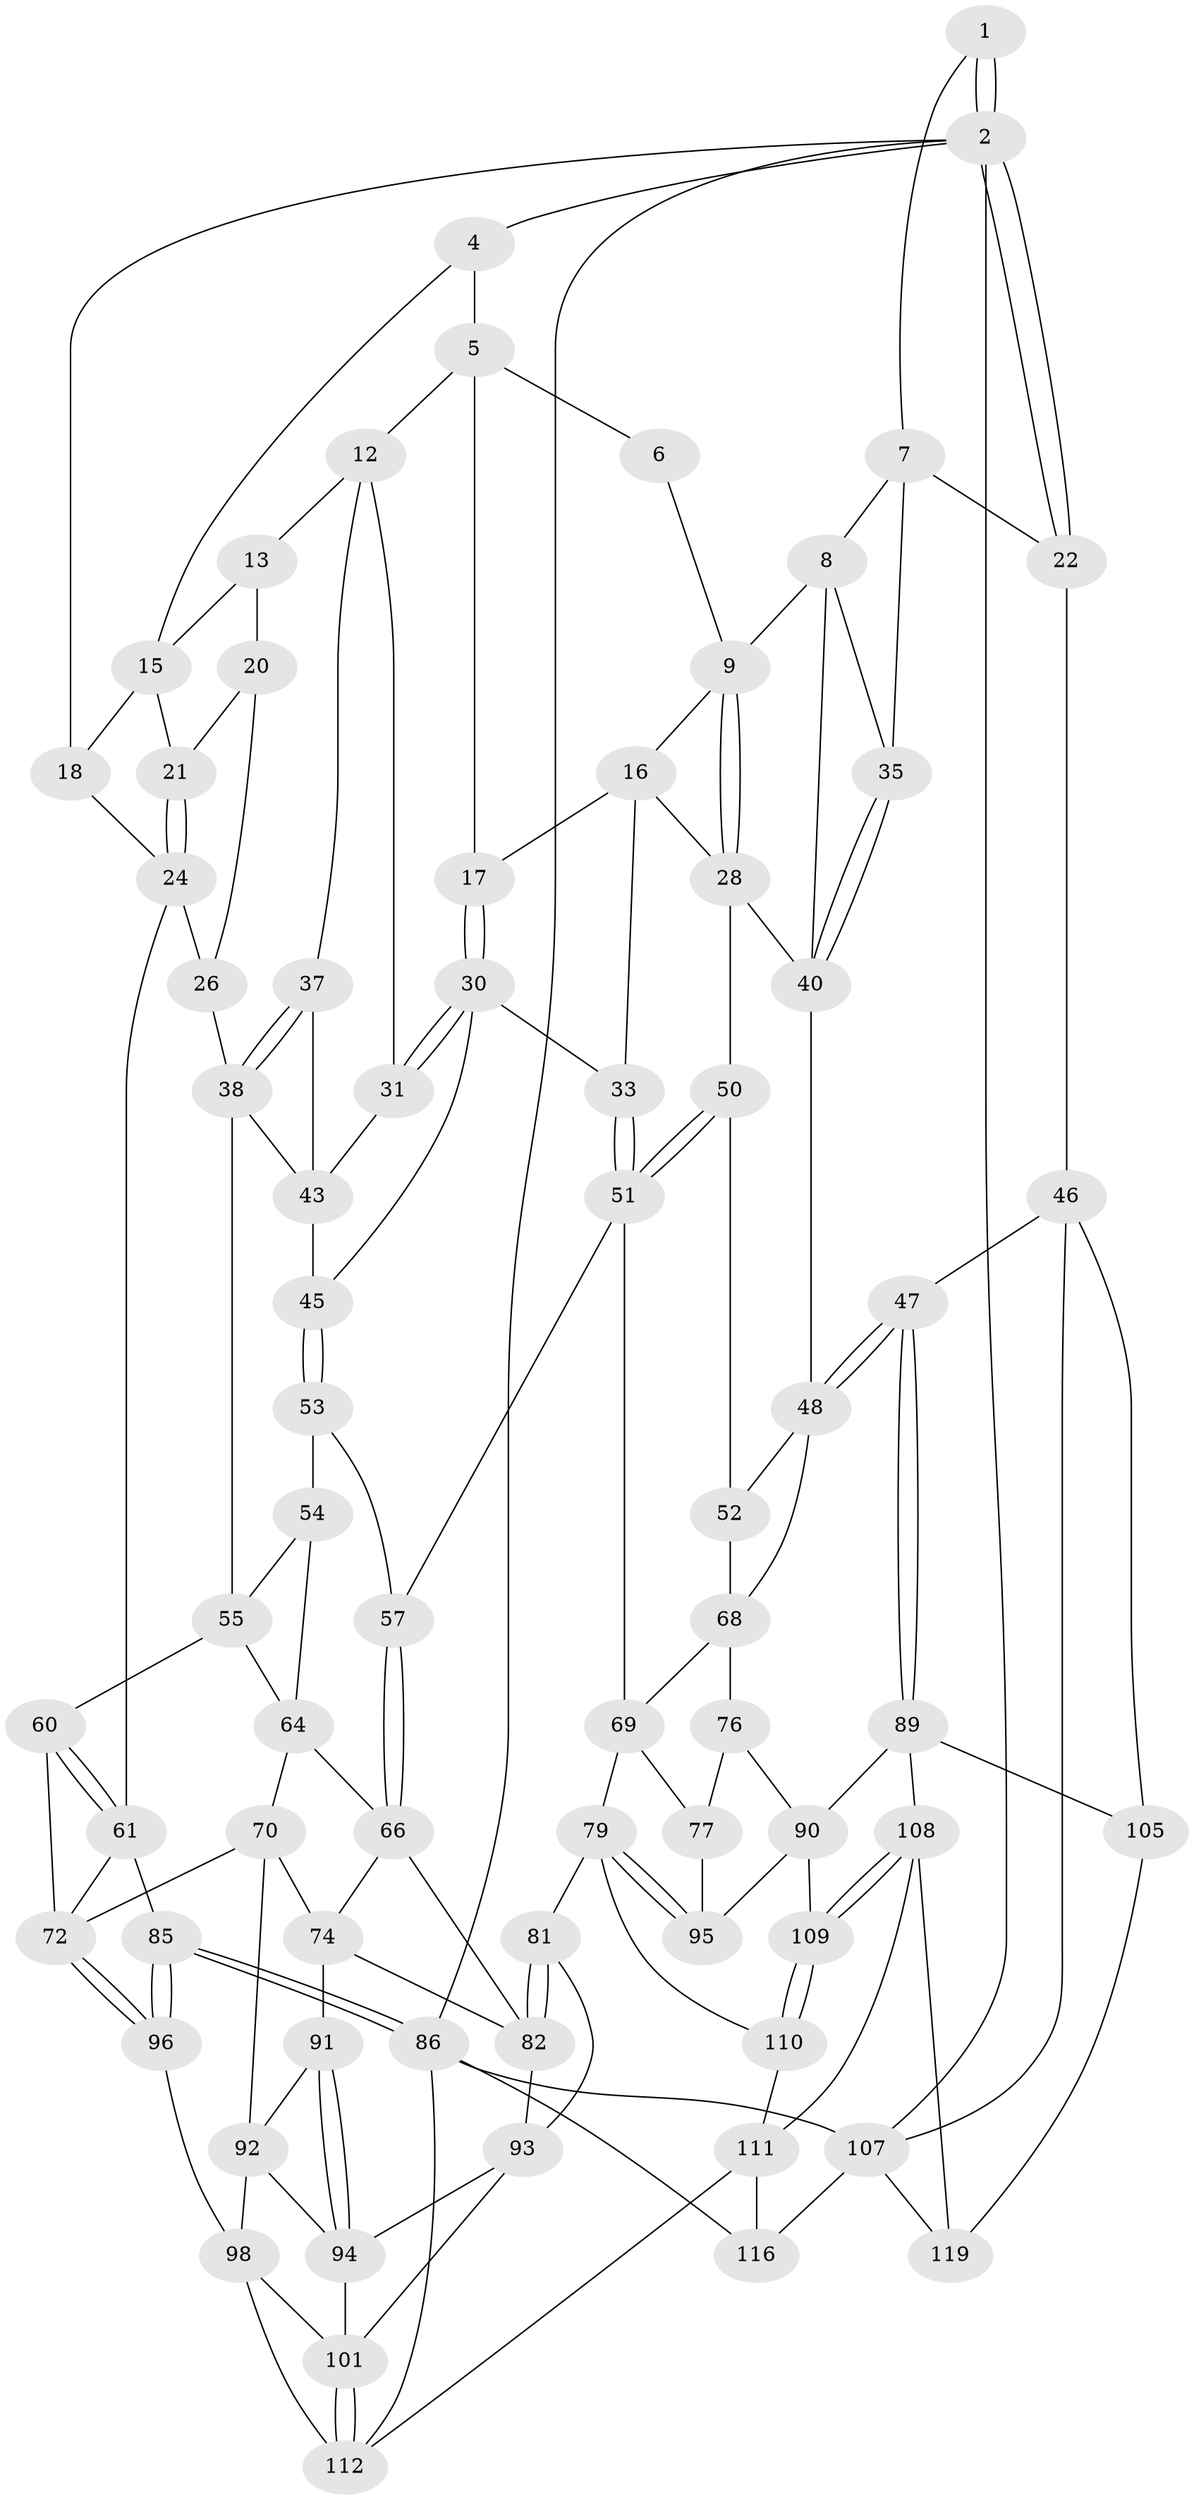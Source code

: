 // Generated by graph-tools (version 1.1) at 2025/52/02/27/25 19:52:38]
// undirected, 74 vertices, 156 edges
graph export_dot {
graph [start="1"]
  node [color=gray90,style=filled];
  1 [pos="+0.8897216920017578+0"];
  2 [pos="+1+0",super="+3"];
  4 [pos="+0.12253286646703754+0"];
  5 [pos="+0.27235305103689794+0",super="+11"];
  6 [pos="+0.6545385797755475+0"];
  7 [pos="+0.8717544292811936+0.01619132692693382",super="+23"];
  8 [pos="+0.8120617193437223+0.10895907108812698",super="+36"];
  9 [pos="+0.7642995534150983+0.12052493229694618",super="+10"];
  12 [pos="+0.23943936613552563+0.08959038260133316",super="+32"];
  13 [pos="+0.20238744037389472+0.09921945523640094",super="+14"];
  15 [pos="+0.0669955149896854+0.058398655627181474",super="+19"];
  16 [pos="+0.5956851040714228+0.07627961935847552",super="+29"];
  17 [pos="+0.46570152109251906+0.10422669365632753"];
  18 [pos="+0+0.005883067026133598"];
  20 [pos="+0.07222715677884425+0.13974035836112275",super="+25"];
  21 [pos="+0.03393346397575607+0.1357497383720479"];
  22 [pos="+1+0.1675493914267177"];
  24 [pos="+0+0.30904199430534884",super="+27"];
  26 [pos="+0.08706482958200404+0.29071105486144205"];
  28 [pos="+0.7209209482339036+0.21260584065550206",super="+42"];
  30 [pos="+0.43517485691497865+0.2184379579224713",super="+34"];
  31 [pos="+0.3585134433410451+0.19179794002044884"];
  33 [pos="+0.5617507112723533+0.3503747136005727"];
  35 [pos="+1+0.16548885965837368"];
  37 [pos="+0.22936209747148156+0.17066934587930194"];
  38 [pos="+0.1915861995405662+0.27023053615312126",super="+39"];
  40 [pos="+0.8789203187623683+0.27355774394659815",super="+41"];
  43 [pos="+0.3054449057043996+0.2314742271147286",super="+44"];
  45 [pos="+0.30434467308384716+0.3283378245451717"];
  46 [pos="+1+0.46979830578316223",super="+104"];
  47 [pos="+0.9991666842249973+0.4752600407494239"];
  48 [pos="+0.9770502287532031+0.464586126198953",super="+49"];
  50 [pos="+0.7321393471978647+0.34485190539285"];
  51 [pos="+0.5663921196210445+0.37399955730541345",super="+56"];
  52 [pos="+0.8328711022536546+0.4155776086881931"];
  53 [pos="+0.3062039246879816+0.34508219700941933",super="+58"];
  54 [pos="+0.3059499225275927+0.3470007122450973",super="+63"];
  55 [pos="+0.19085428050318323+0.4180972945806395",super="+59"];
  57 [pos="+0.5582631100988656+0.40470523883362197"];
  60 [pos="+0.17325275381874733+0.45682559922355"];
  61 [pos="+0+0.43938457861381397",super="+62"];
  64 [pos="+0.3094988965314977+0.45587362405402393",super="+65"];
  66 [pos="+0.5295370497464932+0.45787401727219873",super="+67"];
  68 [pos="+0.7069913816409957+0.477971207650576",super="+75"];
  69 [pos="+0.6659364221122801+0.47185748586847603",super="+78"];
  70 [pos="+0.2339899146390792+0.5690703929475458",super="+71"];
  72 [pos="+0.18092789479074597+0.5999492447010035",super="+73"];
  74 [pos="+0.3430619085161679+0.5335375004361298",super="+84"];
  76 [pos="+0.7771331853440567+0.5706392397204498",super="+87"];
  77 [pos="+0.7576394479125094+0.5817781149330441",super="+88"];
  79 [pos="+0.6350470969660873+0.694933065125982",super="+80"];
  81 [pos="+0.5863652574538327+0.6743605008084592"];
  82 [pos="+0.5294531239211903+0.5940009604225437",super="+83"];
  85 [pos="+0+0.8982355858867608"];
  86 [pos="+0+1",super="+117"];
  89 [pos="+0.8956533236410887+0.6665664570211919",super="+106"];
  90 [pos="+0.8481479103483257+0.6683110897054302",super="+103"];
  91 [pos="+0.35857505582929966+0.6124948166827539"];
  92 [pos="+0.2643036850625067+0.6222638291814364",super="+97"];
  93 [pos="+0.41946761629964735+0.6503947878192299",super="+100"];
  94 [pos="+0.3760322126674221+0.639765968943923",super="+99"];
  95 [pos="+0.72147601625457+0.6811437204630398"];
  96 [pos="+0.033107541837287334+0.7692444792840281"];
  98 [pos="+0.24541439947052376+0.7712517698728507",super="+113"];
  101 [pos="+0.44837990926623755+0.7426033414420362",super="+102"];
  105 [pos="+1+1"];
  107 [pos="+1+1",super="+120"];
  108 [pos="+0.7918657798363358+0.8469224551060337",super="+118"];
  109 [pos="+0.7802637258263337+0.8351271829384495"];
  110 [pos="+0.6349054505132863+0.776984865057422"];
  111 [pos="+0.6052794041921111+0.8180014650804396",super="+115"];
  112 [pos="+0.4975889629264946+0.8098398220947572",super="+114"];
  116 [pos="+0.5095423061327601+1"];
  119 [pos="+0.8029253356874784+0.9034398694425616"];
  1 -- 2;
  1 -- 2;
  1 -- 7;
  2 -- 22;
  2 -- 22;
  2 -- 107;
  2 -- 18;
  2 -- 4;
  2 -- 86;
  4 -- 5;
  4 -- 15;
  5 -- 6;
  5 -- 17;
  5 -- 12;
  6 -- 9;
  7 -- 8;
  7 -- 35;
  7 -- 22;
  8 -- 9;
  8 -- 40;
  8 -- 35;
  9 -- 28;
  9 -- 28;
  9 -- 16;
  12 -- 13;
  12 -- 37;
  12 -- 31;
  13 -- 20 [weight=2];
  13 -- 15;
  15 -- 18;
  15 -- 21;
  16 -- 17;
  16 -- 33;
  16 -- 28;
  17 -- 30;
  17 -- 30;
  18 -- 24;
  20 -- 21;
  20 -- 26;
  21 -- 24;
  21 -- 24;
  22 -- 46;
  24 -- 26;
  24 -- 61;
  26 -- 38;
  28 -- 40;
  28 -- 50;
  30 -- 31;
  30 -- 31;
  30 -- 33;
  30 -- 45;
  31 -- 43;
  33 -- 51;
  33 -- 51;
  35 -- 40;
  35 -- 40;
  37 -- 38;
  37 -- 38;
  37 -- 43;
  38 -- 55;
  38 -- 43;
  40 -- 48;
  43 -- 45;
  45 -- 53;
  45 -- 53;
  46 -- 47;
  46 -- 105;
  46 -- 107;
  47 -- 48;
  47 -- 48;
  47 -- 89;
  47 -- 89;
  48 -- 68;
  48 -- 52;
  50 -- 51;
  50 -- 51;
  50 -- 52;
  51 -- 57;
  51 -- 69;
  52 -- 68;
  53 -- 54 [weight=2];
  53 -- 57;
  54 -- 55;
  54 -- 64;
  55 -- 60;
  55 -- 64;
  57 -- 66;
  57 -- 66;
  60 -- 61;
  60 -- 61;
  60 -- 72;
  61 -- 85;
  61 -- 72;
  64 -- 66;
  64 -- 70;
  66 -- 82;
  66 -- 74;
  68 -- 69;
  68 -- 76;
  69 -- 77;
  69 -- 79;
  70 -- 74;
  70 -- 72;
  70 -- 92;
  72 -- 96;
  72 -- 96;
  74 -- 91;
  74 -- 82;
  76 -- 77 [weight=2];
  76 -- 90;
  77 -- 95;
  79 -- 95;
  79 -- 95;
  79 -- 81;
  79 -- 110;
  81 -- 82;
  81 -- 82;
  81 -- 93;
  82 -- 93;
  85 -- 86;
  85 -- 86;
  85 -- 96;
  85 -- 96;
  86 -- 107;
  86 -- 112;
  86 -- 116;
  89 -- 90;
  89 -- 108;
  89 -- 105;
  90 -- 109;
  90 -- 95;
  91 -- 92;
  91 -- 94;
  91 -- 94;
  92 -- 98;
  92 -- 94;
  93 -- 94;
  93 -- 101;
  94 -- 101;
  96 -- 98;
  98 -- 112;
  98 -- 101;
  101 -- 112;
  101 -- 112;
  105 -- 119;
  107 -- 116;
  107 -- 119;
  108 -- 109;
  108 -- 109;
  108 -- 119;
  108 -- 111;
  109 -- 110;
  109 -- 110;
  110 -- 111;
  111 -- 112;
  111 -- 116;
}
